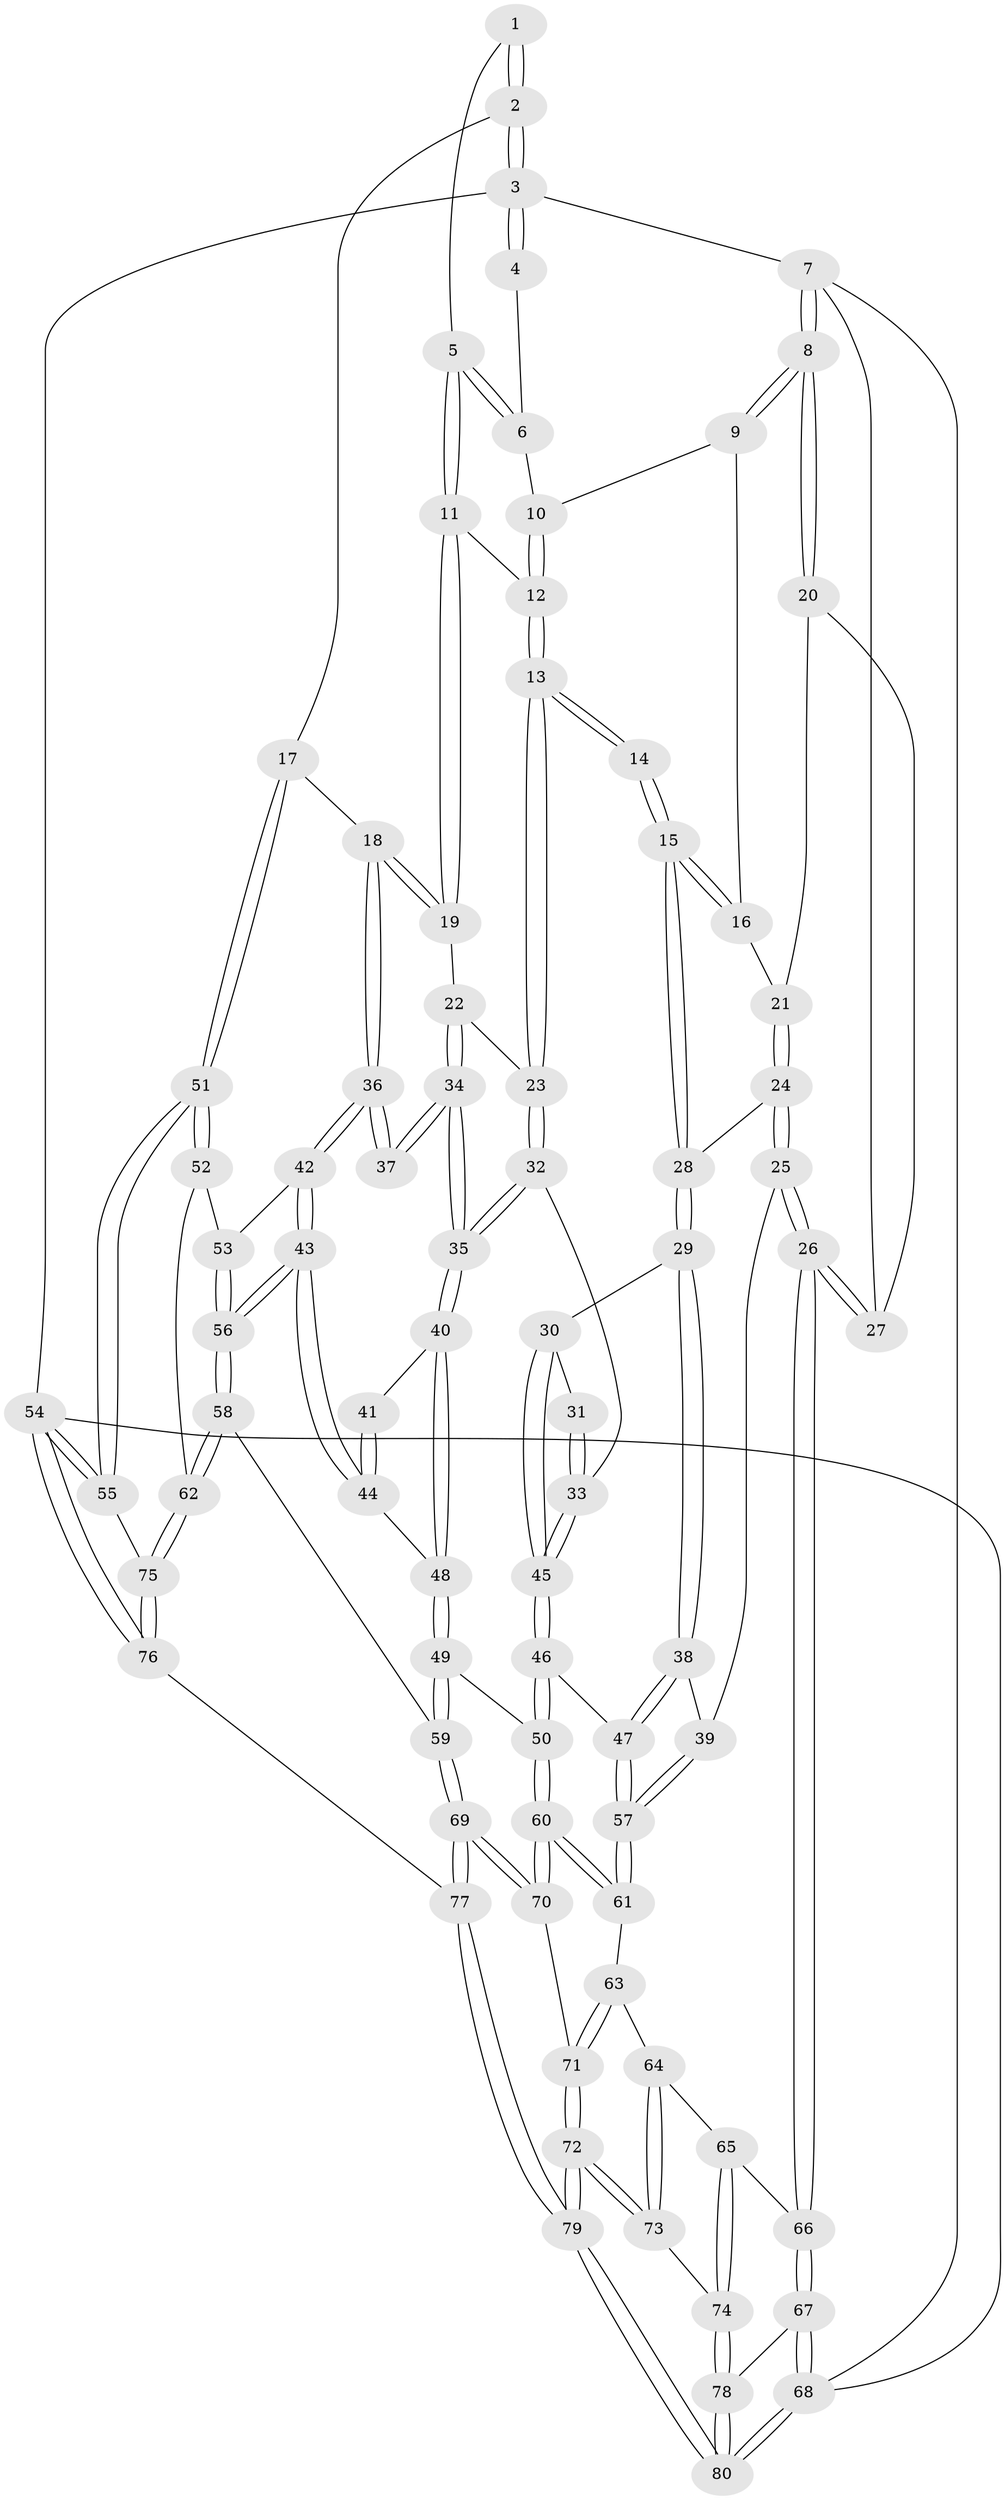 // Generated by graph-tools (version 1.1) at 2025/03/03/09/25 03:03:19]
// undirected, 80 vertices, 197 edges
graph export_dot {
graph [start="1"]
  node [color=gray90,style=filled];
  1 [pos="+0.8435010020921369+0.05249297691381556"];
  2 [pos="+1+0.05380140569672859"];
  3 [pos="+1+0"];
  4 [pos="+0.7053691130216158+0"];
  5 [pos="+0.7997633411830539+0.11003768501005447"];
  6 [pos="+0.5821421911492766+0"];
  7 [pos="+0+0"];
  8 [pos="+0+0"];
  9 [pos="+0.42218126454630855+0"];
  10 [pos="+0.5316891473227365+0"];
  11 [pos="+0.799267798232075+0.13786814448057305"];
  12 [pos="+0.6187039356376103+0.1275905794192666"];
  13 [pos="+0.6138421317764289+0.20499756510425515"];
  14 [pos="+0.5618431328096084+0.22328688931878155"];
  15 [pos="+0.3972972641030403+0.23682350540812072"];
  16 [pos="+0.3823871044627611+0"];
  17 [pos="+1+0.23509959913745743"];
  18 [pos="+1+0.2513781422308749"];
  19 [pos="+0.8690563291223904+0.24980632680244536"];
  20 [pos="+0.10854825446783321+0.12630015177511733"];
  21 [pos="+0.16124559226011745+0.15847940162216553"];
  22 [pos="+0.8238662917282653+0.2759977458940366"];
  23 [pos="+0.6428254691908336+0.24432348009334873"];
  24 [pos="+0.17553205725738721+0.25631487089059857"];
  25 [pos="+0+0.46470207376610473"];
  26 [pos="+0+0.4743080047702575"];
  27 [pos="+0+0.3658857176675735"];
  28 [pos="+0.34982407354838924+0.32763058705505993"];
  29 [pos="+0.35722217405324846+0.35114687828497215"];
  30 [pos="+0.4011008869965269+0.38149119951907445"];
  31 [pos="+0.5333536537882534+0.29849240626022727"];
  32 [pos="+0.6078811558020114+0.42361205698194954"];
  33 [pos="+0.5961817445531188+0.42277548720753405"];
  34 [pos="+0.7957881443521845+0.34127314172708223"];
  35 [pos="+0.6211896939309764+0.4350121066420798"];
  36 [pos="+0.8633443071226976+0.5056248774556255"];
  37 [pos="+0.8103641071120812+0.4522195104062137"];
  38 [pos="+0.25472832760901454+0.4831456506261108"];
  39 [pos="+0.032313662874438605+0.4911384243777141"];
  40 [pos="+0.6224430571869816+0.4374399840449064"];
  41 [pos="+0.767281636268645+0.4607385211902194"];
  42 [pos="+0.8633340786801937+0.5059715342848393"];
  43 [pos="+0.739554829260165+0.6168926374382555"];
  44 [pos="+0.7085735525906772+0.5890537831754132"];
  45 [pos="+0.45417775682582173+0.4278190517599088"];
  46 [pos="+0.44162581211062946+0.5987464945152844"];
  47 [pos="+0.3010878846092746+0.6001202261515644"];
  48 [pos="+0.6433890229903261+0.5463049036165362"];
  49 [pos="+0.506126600848137+0.6506881282911283"];
  50 [pos="+0.48806244071807753+0.6531563038237499"];
  51 [pos="+1+0.6504796619064432"];
  52 [pos="+0.9693504693484695+0.6191642808453588"];
  53 [pos="+0.9306681588406845+0.5834529420985067"];
  54 [pos="+1+1"];
  55 [pos="+1+0.9516524480636864"];
  56 [pos="+0.7481662510029882+0.656700125939705"];
  57 [pos="+0.24442877168701677+0.6849996945706415"];
  58 [pos="+0.7577764268574474+0.7255116774259047"];
  59 [pos="+0.6448335808561474+0.7327888233540115"];
  60 [pos="+0.43602708836436466+0.7956593269680999"];
  61 [pos="+0.24325131289219926+0.6942490310631918"];
  62 [pos="+0.7841446614978703+0.7555915075250663"];
  63 [pos="+0.23269501990356914+0.7063960985885629"];
  64 [pos="+0.17814945817947628+0.7232925920605815"];
  65 [pos="+0.04929195658236397+0.7180515935658284"];
  66 [pos="+0+0.5779095712067983"];
  67 [pos="+0+0.9490858450417823"];
  68 [pos="+0+1"];
  69 [pos="+0.5079739188068751+0.9133005083058925"];
  70 [pos="+0.4401434456442143+0.8248434161561535"];
  71 [pos="+0.24690477687813533+0.8880249536308247"];
  72 [pos="+0.23797761246244284+0.8995022239103969"];
  73 [pos="+0.13139068026989972+0.8736589527315355"];
  74 [pos="+0.09525618763822091+0.8770969425936508"];
  75 [pos="+0.7945635996578942+0.7893269492204412"];
  76 [pos="+0.629426597319559+1"];
  77 [pos="+0.5987506346716029+1"];
  78 [pos="+0.07597922081496301+0.894720861040962"];
  79 [pos="+0.2822246273667123+1"];
  80 [pos="+0.16455539138651978+1"];
  1 -- 2;
  1 -- 2;
  1 -- 5;
  2 -- 3;
  2 -- 3;
  2 -- 17;
  3 -- 4;
  3 -- 4;
  3 -- 7;
  3 -- 54;
  4 -- 6;
  5 -- 6;
  5 -- 6;
  5 -- 11;
  5 -- 11;
  6 -- 10;
  7 -- 8;
  7 -- 8;
  7 -- 27;
  7 -- 68;
  8 -- 9;
  8 -- 9;
  8 -- 20;
  8 -- 20;
  9 -- 10;
  9 -- 16;
  10 -- 12;
  10 -- 12;
  11 -- 12;
  11 -- 19;
  11 -- 19;
  12 -- 13;
  12 -- 13;
  13 -- 14;
  13 -- 14;
  13 -- 23;
  13 -- 23;
  14 -- 15;
  14 -- 15;
  15 -- 16;
  15 -- 16;
  15 -- 28;
  15 -- 28;
  16 -- 21;
  17 -- 18;
  17 -- 51;
  17 -- 51;
  18 -- 19;
  18 -- 19;
  18 -- 36;
  18 -- 36;
  19 -- 22;
  20 -- 21;
  20 -- 27;
  21 -- 24;
  21 -- 24;
  22 -- 23;
  22 -- 34;
  22 -- 34;
  23 -- 32;
  23 -- 32;
  24 -- 25;
  24 -- 25;
  24 -- 28;
  25 -- 26;
  25 -- 26;
  25 -- 39;
  26 -- 27;
  26 -- 27;
  26 -- 66;
  26 -- 66;
  28 -- 29;
  28 -- 29;
  29 -- 30;
  29 -- 38;
  29 -- 38;
  30 -- 31;
  30 -- 45;
  30 -- 45;
  31 -- 33;
  31 -- 33;
  32 -- 33;
  32 -- 35;
  32 -- 35;
  33 -- 45;
  33 -- 45;
  34 -- 35;
  34 -- 35;
  34 -- 37;
  34 -- 37;
  35 -- 40;
  35 -- 40;
  36 -- 37;
  36 -- 37;
  36 -- 42;
  36 -- 42;
  38 -- 39;
  38 -- 47;
  38 -- 47;
  39 -- 57;
  39 -- 57;
  40 -- 41;
  40 -- 48;
  40 -- 48;
  41 -- 44;
  41 -- 44;
  42 -- 43;
  42 -- 43;
  42 -- 53;
  43 -- 44;
  43 -- 44;
  43 -- 56;
  43 -- 56;
  44 -- 48;
  45 -- 46;
  45 -- 46;
  46 -- 47;
  46 -- 50;
  46 -- 50;
  47 -- 57;
  47 -- 57;
  48 -- 49;
  48 -- 49;
  49 -- 50;
  49 -- 59;
  49 -- 59;
  50 -- 60;
  50 -- 60;
  51 -- 52;
  51 -- 52;
  51 -- 55;
  51 -- 55;
  52 -- 53;
  52 -- 62;
  53 -- 56;
  53 -- 56;
  54 -- 55;
  54 -- 55;
  54 -- 76;
  54 -- 76;
  54 -- 68;
  55 -- 75;
  56 -- 58;
  56 -- 58;
  57 -- 61;
  57 -- 61;
  58 -- 59;
  58 -- 62;
  58 -- 62;
  59 -- 69;
  59 -- 69;
  60 -- 61;
  60 -- 61;
  60 -- 70;
  60 -- 70;
  61 -- 63;
  62 -- 75;
  62 -- 75;
  63 -- 64;
  63 -- 71;
  63 -- 71;
  64 -- 65;
  64 -- 73;
  64 -- 73;
  65 -- 66;
  65 -- 74;
  65 -- 74;
  66 -- 67;
  66 -- 67;
  67 -- 68;
  67 -- 68;
  67 -- 78;
  68 -- 80;
  68 -- 80;
  69 -- 70;
  69 -- 70;
  69 -- 77;
  69 -- 77;
  70 -- 71;
  71 -- 72;
  71 -- 72;
  72 -- 73;
  72 -- 73;
  72 -- 79;
  72 -- 79;
  73 -- 74;
  74 -- 78;
  74 -- 78;
  75 -- 76;
  75 -- 76;
  76 -- 77;
  77 -- 79;
  77 -- 79;
  78 -- 80;
  78 -- 80;
  79 -- 80;
  79 -- 80;
}
